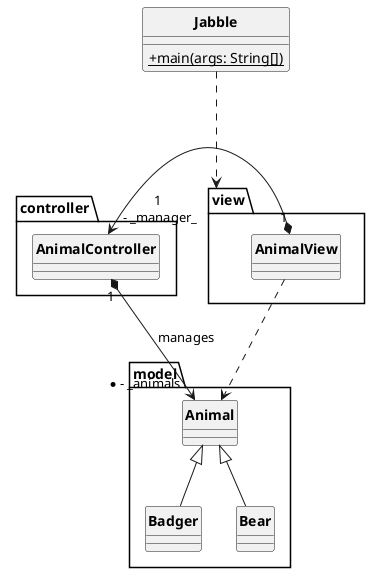 @startuml Jabble

skinparam style strictuml
skinparam classAttributeIconSize 0
skinparam classFontStyle Bold
hide enum methods

class Jabble
{
    + {static} main(args: String[])
}

package model {
    class Animal {

    }

    class Badger extends Animal {

    }

    class Bear extends Animal {

    }
}

package controller {
    class AnimalController {

    }
}

package view {
    class AnimalView {

    }
}

Jabble ...> view
AnimalView "1" *-> "1\n - _manager_" AnimalController
AnimalView ..> Animal
AnimalController "1" *--> "* - _animals" Animal : manages

@enduml
